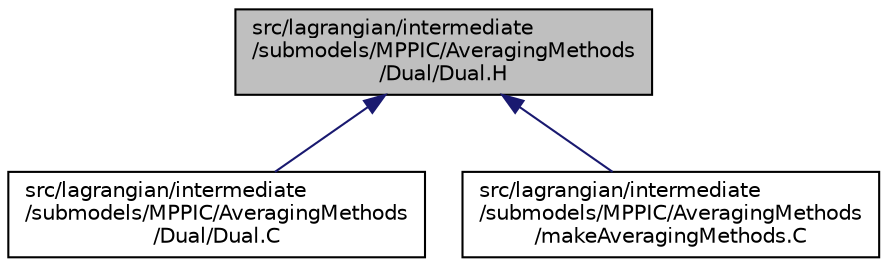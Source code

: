 digraph "src/lagrangian/intermediate/submodels/MPPIC/AveragingMethods/Dual/Dual.H"
{
  bgcolor="transparent";
  edge [fontname="Helvetica",fontsize="10",labelfontname="Helvetica",labelfontsize="10"];
  node [fontname="Helvetica",fontsize="10",shape=record];
  Node1 [label="src/lagrangian/intermediate\l/submodels/MPPIC/AveragingMethods\l/Dual/Dual.H",height=0.2,width=0.4,color="black", fillcolor="grey75", style="filled", fontcolor="black"];
  Node1 -> Node2 [dir="back",color="midnightblue",fontsize="10",style="solid",fontname="Helvetica"];
  Node2 [label="src/lagrangian/intermediate\l/submodels/MPPIC/AveragingMethods\l/Dual/Dual.C",height=0.2,width=0.4,color="black",URL="$a06873.html"];
  Node1 -> Node3 [dir="back",color="midnightblue",fontsize="10",style="solid",fontname="Helvetica"];
  Node3 [label="src/lagrangian/intermediate\l/submodels/MPPIC/AveragingMethods\l/makeAveragingMethods.C",height=0.2,width=0.4,color="black",URL="$a06875.html"];
}
